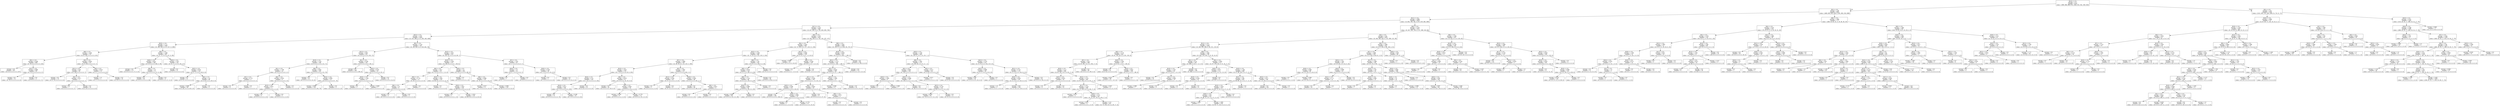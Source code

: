 digraph Tree {
node [shape=box] ;
0 [label="X[14] <= 0.5\nentropy = 3.17\nsamples = 8701\nvalue = [999, 968, 969, 974, 1000, 952, 941, 939, 959]"] ;
1 [label="X[2] <= 0.5\nentropy = 2.98\nsamples = 6601\nvalue = [489, 859, 855, 826, 0, 901, 865, 918, 888]"] ;
0 -> 1 [labeldistance=2.5, labelangle=45, headlabel="True"] ;
2 [label="X[11] <= 0.5\nentropy = 2.806\nsamples = 5824\nvalue = [0, 804, 793, 785, 0, 872, 819, 882, 869]"] ;
1 -> 2 ;
3 [label="X[17] <= 0.5\nentropy = 2.537\nsamples = 3467\nvalue = [0, 457, 401, 0, 0, 735, 450, 639, 785]"] ;
2 -> 3 ;
4 [label="X[23] <= 0.5\nentropy = 2.197\nsamples = 1856\nvalue = [0, 253, 208, 0, 0, 0, 305, 442, 648]"] ;
3 -> 4 ;
5 [label="X[20] <= 0.5\nentropy = 1.717\nsamples = 1094\nvalue = [0, 108, 160, 0, 0, 0, 257, 0, 569]"] ;
4 -> 5 ;
6 [label="X[8] <= 0.5\nentropy = 1.059\nsamples = 707\nvalue = [0, 87, 89, 0, 0, 0, 0, 0, 531]"] ;
5 -> 6 ;
7 [label="X[5] <= 0.5\nentropy = 0.548\nsamples = 600\nvalue = [0, 76, 0, 0, 0, 0, 0, 0, 524]"] ;
6 -> 7 ;
8 [label="entropy = 0.0\nsamples = 507\nvalue = [0, 0, 0, 0, 0, 0, 0, 0, 507]"] ;
7 -> 8 ;
9 [label="X[12] <= 0.5\nentropy = 0.686\nsamples = 93\nvalue = [0, 76, 0, 0, 0, 0, 0, 0, 17]"] ;
7 -> 9 ;
10 [label="entropy = 0.0\nsamples = 76\nvalue = [0, 76, 0, 0, 0, 0, 0, 0, 0]"] ;
9 -> 10 ;
11 [label="entropy = 0.0\nsamples = 17\nvalue = [0, 0, 0, 0, 0, 0, 0, 0, 17]"] ;
9 -> 11 ;
12 [label="X[5] <= 0.5\nentropy = 0.816\nsamples = 107\nvalue = [0, 11, 89, 0, 0, 0, 0, 0, 7]"] ;
6 -> 12 ;
13 [label="X[12] <= 0.5\nentropy = 0.38\nsamples = 95\nvalue = [0, 0, 88, 0, 0, 0, 0, 0, 7]"] ;
12 -> 13 ;
14 [label="entropy = 0.0\nsamples = 78\nvalue = [0, 0, 78, 0, 0, 0, 0, 0, 0]"] ;
13 -> 14 ;
15 [label="X[4] <= 0.5\nentropy = 0.977\nsamples = 17\nvalue = [0, 0, 10, 0, 0, 0, 0, 0, 7]"] ;
13 -> 15 ;
16 [label="entropy = 0.0\nsamples = 7\nvalue = [0, 0, 0, 0, 0, 0, 0, 0, 7]"] ;
15 -> 16 ;
17 [label="entropy = 0.0\nsamples = 10\nvalue = [0, 0, 10, 0, 0, 0, 0, 0, 0]"] ;
15 -> 17 ;
18 [label="X[0] <= 0.5\nentropy = 0.414\nsamples = 12\nvalue = [0, 11, 1, 0, 0, 0, 0, 0, 0]"] ;
12 -> 18 ;
19 [label="entropy = 1.0\nsamples = 2\nvalue = [0, 1, 1, 0, 0, 0, 0, 0, 0]"] ;
18 -> 19 ;
20 [label="entropy = 0.0\nsamples = 10\nvalue = [0, 10, 0, 0, 0, 0, 0, 0, 0]"] ;
18 -> 20 ;
21 [label="X[8] <= 0.5\nentropy = 1.398\nsamples = 387\nvalue = [0, 21, 71, 0, 0, 0, 257, 0, 38]"] ;
5 -> 21 ;
22 [label="X[16] <= 0.5\nentropy = 0.621\nsamples = 246\nvalue = [0, 0, 0, 0, 0, 0, 208, 0, 38]"] ;
21 -> 22 ;
23 [label="entropy = 0.0\nsamples = 171\nvalue = [0, 0, 0, 0, 0, 0, 171, 0, 0]"] ;
22 -> 23 ;
24 [label="X[6] <= 0.5\nentropy = 1.0\nsamples = 75\nvalue = [0, 0, 0, 0, 0, 0, 37, 0, 38]"] ;
22 -> 24 ;
25 [label="entropy = 0.0\nsamples = 38\nvalue = [0, 0, 0, 0, 0, 0, 0, 0, 38]"] ;
24 -> 25 ;
26 [label="entropy = 0.0\nsamples = 37\nvalue = [0, 0, 0, 0, 0, 0, 37, 0, 0]"] ;
24 -> 26 ;
27 [label="X[16] <= 0.5\nentropy = 1.437\nsamples = 141\nvalue = [0, 21, 71, 0, 0, 0, 49, 0, 0]"] ;
21 -> 27 ;
28 [label="entropy = 0.0\nsamples = 21\nvalue = [0, 21, 0, 0, 0, 0, 0, 0, 0]"] ;
27 -> 28 ;
29 [label="X[22] <= 0.5\nentropy = 0.976\nsamples = 120\nvalue = [0, 0, 71, 0, 0, 0, 49, 0, 0]"] ;
27 -> 29 ;
30 [label="entropy = 0.0\nsamples = 21\nvalue = [0, 0, 21, 0, 0, 0, 0, 0, 0]"] ;
29 -> 30 ;
31 [label="X[0] <= 0.5\nentropy = 1.0\nsamples = 99\nvalue = [0, 0, 50, 0, 0, 0, 49, 0, 0]"] ;
29 -> 31 ;
32 [label="entropy = 0.999\nsamples = 94\nvalue = [0, 0, 45, 0, 0, 0, 49, 0, 0]"] ;
31 -> 32 ;
33 [label="entropy = 0.0\nsamples = 5\nvalue = [0, 0, 5, 0, 0, 0, 0, 0, 0]"] ;
31 -> 33 ;
34 [label="X[5] <= 0.5\nentropy = 1.753\nsamples = 762\nvalue = [0, 145, 48, 0, 0, 0, 48, 442, 79]"] ;
4 -> 34 ;
35 [label="X[13] <= 0.5\nentropy = 0.847\nsamples = 437\nvalue = [0, 0, 6, 0, 0, 0, 6, 353, 72]"] ;
34 -> 35 ;
36 [label="X[19] <= 0.5\nentropy = 1.251\nsamples = 196\nvalue = [0, 0, 4, 0, 0, 0, 6, 115, 71]"] ;
35 -> 36 ;
37 [label="X[1] <= 0.5\nentropy = 1.788\nsamples = 14\nvalue = [0, 0, 4, 0, 0, 0, 6, 3, 1]"] ;
36 -> 37 ;
38 [label="X[7] <= 0.5\nentropy = 0.722\nsamples = 5\nvalue = [0, 0, 4, 0, 0, 0, 0, 0, 1]"] ;
37 -> 38 ;
39 [label="entropy = 0.0\nsamples = 4\nvalue = [0, 0, 4, 0, 0, 0, 0, 0, 0]"] ;
38 -> 39 ;
40 [label="entropy = 0.0\nsamples = 1\nvalue = [0, 0, 0, 0, 0, 0, 0, 0, 1]"] ;
38 -> 40 ;
41 [label="X[6] <= 0.5\nentropy = 0.918\nsamples = 9\nvalue = [0, 0, 0, 0, 0, 0, 6, 3, 0]"] ;
37 -> 41 ;
42 [label="X[10] <= 0.5\nentropy = 0.971\nsamples = 5\nvalue = [0, 0, 0, 0, 0, 0, 2, 3, 0]"] ;
41 -> 42 ;
43 [label="entropy = 0.0\nsamples = 3\nvalue = [0, 0, 0, 0, 0, 0, 0, 3, 0]"] ;
42 -> 43 ;
44 [label="entropy = 0.0\nsamples = 2\nvalue = [0, 0, 0, 0, 0, 0, 2, 0, 0]"] ;
42 -> 44 ;
45 [label="entropy = 0.0\nsamples = 4\nvalue = [0, 0, 0, 0, 0, 0, 4, 0, 0]"] ;
41 -> 45 ;
46 [label="X[6] <= 0.5\nentropy = 0.961\nsamples = 182\nvalue = [0, 0, 0, 0, 0, 0, 0, 112, 70]"] ;
36 -> 46 ;
47 [label="entropy = 0.0\nsamples = 25\nvalue = [0, 0, 0, 0, 0, 0, 0, 25, 0]"] ;
46 -> 47 ;
48 [label="X[24] <= 0.5\nentropy = 0.992\nsamples = 157\nvalue = [0, 0, 0, 0, 0, 0, 0, 87, 70]"] ;
46 -> 48 ;
49 [label="entropy = 0.994\nsamples = 154\nvalue = [0, 0, 0, 0, 0, 0, 0, 84, 70]"] ;
48 -> 49 ;
50 [label="entropy = 0.0\nsamples = 3\nvalue = [0, 0, 0, 0, 0, 0, 0, 3, 0]"] ;
48 -> 50 ;
51 [label="X[1] <= 0.5\nentropy = 0.108\nsamples = 241\nvalue = [0, 0, 2, 0, 0, 0, 0, 238, 1]"] ;
35 -> 51 ;
52 [label="entropy = 0.0\nsamples = 209\nvalue = [0, 0, 0, 0, 0, 0, 0, 209, 0]"] ;
51 -> 52 ;
53 [label="X[16] <= 0.5\nentropy = 0.535\nsamples = 32\nvalue = [0, 0, 2, 0, 0, 0, 0, 29, 1]"] ;
51 -> 53 ;
54 [label="X[20] <= 0.5\nentropy = 1.299\nsamples = 8\nvalue = [0, 0, 2, 0, 0, 0, 0, 5, 1]"] ;
53 -> 54 ;
55 [label="entropy = 0.0\nsamples = 1\nvalue = [0, 0, 0, 0, 0, 0, 0, 0, 1]"] ;
54 -> 55 ;
56 [label="entropy = 0.863\nsamples = 7\nvalue = [0, 0, 2, 0, 0, 0, 0, 5, 0]"] ;
54 -> 56 ;
57 [label="entropy = 0.0\nsamples = 24\nvalue = [0, 0, 0, 0, 0, 0, 0, 24, 0]"] ;
53 -> 57 ;
58 [label="X[13] <= 0.5\nentropy = 1.913\nsamples = 325\nvalue = [0, 145, 42, 0, 0, 0, 42, 89, 7]"] ;
34 -> 58 ;
59 [label="X[19] <= 0.5\nentropy = 1.529\nsamples = 275\nvalue = [0, 144, 35, 0, 0, 0, 7, 89, 0]"] ;
58 -> 59 ;
60 [label="X[9] <= 0.5\nentropy = 1.617\nsamples = 137\nvalue = [0, 74, 35, 0, 0, 0, 7, 21, 0]"] ;
59 -> 60 ;
61 [label="X[0] <= 0.5\nentropy = 0.779\nsamples = 13\nvalue = [0, 10, 0, 0, 0, 0, 3, 0, 0]"] ;
60 -> 61 ;
62 [label="X[8] <= 0.5\nentropy = 1.0\nsamples = 6\nvalue = [0, 3, 0, 0, 0, 0, 3, 0, 0]"] ;
61 -> 62 ;
63 [label="entropy = 0.0\nsamples = 3\nvalue = [0, 3, 0, 0, 0, 0, 0, 0, 0]"] ;
62 -> 63 ;
64 [label="entropy = 0.0\nsamples = 3\nvalue = [0, 0, 0, 0, 0, 0, 3, 0, 0]"] ;
62 -> 64 ;
65 [label="entropy = 0.0\nsamples = 7\nvalue = [0, 7, 0, 0, 0, 0, 0, 0, 0]"] ;
61 -> 65 ;
66 [label="X[20] <= 0.5\nentropy = 1.601\nsamples = 124\nvalue = [0, 64, 35, 0, 0, 0, 4, 21, 0]"] ;
60 -> 66 ;
67 [label="entropy = 0.0\nsamples = 4\nvalue = [0, 4, 0, 0, 0, 0, 0, 0, 0]"] ;
66 -> 67 ;
68 [label="X[26] <= 0.5\nentropy = 1.622\nsamples = 120\nvalue = [0, 60, 35, 0, 0, 0, 4, 21, 0]"] ;
66 -> 68 ;
69 [label="entropy = 0.0\nsamples = 1\nvalue = [0, 0, 0, 0, 0, 0, 0, 1, 0]"] ;
68 -> 69 ;
70 [label="entropy = 1.614\nsamples = 119\nvalue = [0, 60, 35, 0, 0, 0, 4, 20, 0]"] ;
68 -> 70 ;
71 [label="X[26] <= 0.5\nentropy = 1.0\nsamples = 138\nvalue = [0, 70, 0, 0, 0, 0, 0, 68, 0]"] ;
59 -> 71 ;
72 [label="entropy = 0.0\nsamples = 5\nvalue = [0, 0, 0, 0, 0, 0, 0, 5, 0]"] ;
71 -> 72 ;
73 [label="X[6] <= 0.5\nentropy = 0.998\nsamples = 133\nvalue = [0, 70, 0, 0, 0, 0, 0, 63, 0]"] ;
71 -> 73 ;
74 [label="entropy = 0.977\nsamples = 17\nvalue = [0, 7, 0, 0, 0, 0, 0, 10, 0]"] ;
73 -> 74 ;
75 [label="entropy = 0.995\nsamples = 116\nvalue = [0, 63, 0, 0, 0, 0, 0, 53, 0]"] ;
73 -> 75 ;
76 [label="X[7] <= 0.5\nentropy = 1.267\nsamples = 50\nvalue = [0, 1, 7, 0, 0, 0, 35, 0, 7]"] ;
58 -> 76 ;
77 [label="X[20] <= 0.5\nentropy = 1.0\nsamples = 14\nvalue = [0, 0, 7, 0, 0, 0, 0, 0, 7]"] ;
76 -> 77 ;
78 [label="entropy = 0.0\nsamples = 7\nvalue = [0, 0, 7, 0, 0, 0, 0, 0, 0]"] ;
77 -> 78 ;
79 [label="entropy = 0.0\nsamples = 7\nvalue = [0, 0, 0, 0, 0, 0, 0, 0, 7]"] ;
77 -> 79 ;
80 [label="X[20] <= 0.5\nentropy = 0.183\nsamples = 36\nvalue = [0, 1, 0, 0, 0, 0, 35, 0, 0]"] ;
76 -> 80 ;
81 [label="entropy = 0.0\nsamples = 1\nvalue = [0, 1, 0, 0, 0, 0, 0, 0, 0]"] ;
80 -> 81 ;
82 [label="entropy = 0.0\nsamples = 35\nvalue = [0, 0, 0, 0, 0, 0, 35, 0, 0]"] ;
80 -> 82 ;
83 [label="X[0] <= 0.5\nentropy = 2.247\nsamples = 1611\nvalue = [0, 204, 193, 0, 0, 735, 145, 197, 137]"] ;
3 -> 83 ;
84 [label="X[4] <= 0.5\nentropy = 2.432\nsamples = 602\nvalue = [0, 75, 136, 0, 0, 117, 119, 21, 134]"] ;
83 -> 84 ;
85 [label="X[22] <= 0.5\nentropy = 2.209\nsamples = 466\nvalue = [0, 75, 25, 0, 0, 110, 119, 3, 134]"] ;
84 -> 85 ;
86 [label="X[7] <= 0.5\nentropy = 1.989\nsamples = 303\nvalue = [0, 38, 23, 0, 0, 14, 119, 3, 106]"] ;
85 -> 86 ;
87 [label="X[10] <= 0.5\nentropy = 1.614\nsamples = 176\nvalue = [0, 1, 23, 0, 0, 14, 33, 0, 105]"] ;
86 -> 87 ;
88 [label="X[24] <= 0.5\nentropy = 0.74\nsamples = 129\nvalue = [0, 1, 23, 0, 0, 0, 0, 0, 105]"] ;
87 -> 88 ;
89 [label="X[18] <= 0.5\nentropy = 0.077\nsamples = 106\nvalue = [0, 1, 0, 0, 0, 0, 0, 0, 105]"] ;
88 -> 89 ;
90 [label="entropy = 0.0\nsamples = 73\nvalue = [0, 0, 0, 0, 0, 0, 0, 0, 73]"] ;
89 -> 90 ;
91 [label="entropy = 0.196\nsamples = 33\nvalue = [0, 1, 0, 0, 0, 0, 0, 0, 32]"] ;
89 -> 91 ;
92 [label="entropy = 0.0\nsamples = 23\nvalue = [0, 0, 23, 0, 0, 0, 0, 0, 0]"] ;
88 -> 92 ;
93 [label="X[6] <= 0.5\nentropy = 0.879\nsamples = 47\nvalue = [0, 0, 0, 0, 0, 14, 33, 0, 0]"] ;
87 -> 93 ;
94 [label="entropy = 0.0\nsamples = 28\nvalue = [0, 0, 0, 0, 0, 0, 28, 0, 0]"] ;
93 -> 94 ;
95 [label="X[3] <= 0.5\nentropy = 0.831\nsamples = 19\nvalue = [0, 0, 0, 0, 0, 14, 5, 0, 0]"] ;
93 -> 95 ;
96 [label="entropy = 0.918\nsamples = 6\nvalue = [0, 0, 0, 0, 0, 4, 2, 0, 0]"] ;
95 -> 96 ;
97 [label="entropy = 0.779\nsamples = 13\nvalue = [0, 0, 0, 0, 0, 10, 3, 0, 0]"] ;
95 -> 97 ;
98 [label="X[3] <= 0.5\nentropy = 1.082\nsamples = 127\nvalue = [0, 37, 0, 0, 0, 0, 86, 3, 1]"] ;
86 -> 98 ;
99 [label="X[12] <= 0.5\nentropy = 0.292\nsamples = 39\nvalue = [0, 37, 0, 0, 0, 0, 2, 0, 0]"] ;
98 -> 99 ;
100 [label="entropy = 0.0\nsamples = 2\nvalue = [0, 0, 0, 0, 0, 0, 2, 0, 0]"] ;
99 -> 100 ;
101 [label="entropy = 0.0\nsamples = 37\nvalue = [0, 37, 0, 0, 0, 0, 0, 0, 0]"] ;
99 -> 101 ;
102 [label="X[18] <= 0.5\nentropy = 0.304\nsamples = 88\nvalue = [0, 0, 0, 0, 0, 0, 84, 3, 1]"] ;
98 -> 102 ;
103 [label="entropy = 0.0\nsamples = 84\nvalue = [0, 0, 0, 0, 0, 0, 84, 0, 0]"] ;
102 -> 103 ;
104 [label="X[9] <= 0.5\nentropy = 0.811\nsamples = 4\nvalue = [0, 0, 0, 0, 0, 0, 0, 3, 1]"] ;
102 -> 104 ;
105 [label="entropy = 0.0\nsamples = 3\nvalue = [0, 0, 0, 0, 0, 0, 0, 3, 0]"] ;
104 -> 105 ;
106 [label="entropy = 0.0\nsamples = 1\nvalue = [0, 0, 0, 0, 0, 0, 0, 0, 1]"] ;
104 -> 106 ;
107 [label="X[6] <= 0.5\nentropy = 1.45\nsamples = 163\nvalue = [0, 37, 2, 0, 0, 96, 0, 0, 28]"] ;
85 -> 107 ;
108 [label="X[9] <= 0.5\nentropy = 0.876\nsamples = 126\nvalue = [0, 0, 2, 0, 0, 96, 0, 0, 28]"] ;
107 -> 108 ;
109 [label="X[8] <= 0.5\nentropy = 1.155\nsamples = 66\nvalue = [0, 0, 2, 0, 0, 36, 0, 0, 28]"] ;
108 -> 109 ;
110 [label="X[24] <= 0.5\nentropy = 0.989\nsamples = 64\nvalue = [0, 0, 0, 0, 0, 36, 0, 0, 28]"] ;
109 -> 110 ;
111 [label="entropy = 0.997\nsamples = 60\nvalue = [0, 0, 0, 0, 0, 32, 0, 0, 28]"] ;
110 -> 111 ;
112 [label="entropy = 0.0\nsamples = 4\nvalue = [0, 0, 0, 0, 0, 4, 0, 0, 0]"] ;
110 -> 112 ;
113 [label="entropy = 0.0\nsamples = 2\nvalue = [0, 0, 2, 0, 0, 0, 0, 0, 0]"] ;
109 -> 113 ;
114 [label="entropy = 0.0\nsamples = 60\nvalue = [0, 0, 0, 0, 0, 60, 0, 0, 0]"] ;
108 -> 114 ;
115 [label="entropy = 0.0\nsamples = 37\nvalue = [0, 37, 0, 0, 0, 0, 0, 0, 0]"] ;
107 -> 115 ;
116 [label="X[12] <= 0.5\nentropy = 0.846\nsamples = 136\nvalue = [0, 0, 111, 0, 0, 7, 0, 18, 0]"] ;
84 -> 116 ;
117 [label="entropy = 0.989\nsamples = 32\nvalue = [0, 0, 14, 0, 0, 0, 0, 18, 0]"] ;
116 -> 117 ;
118 [label="X[8] <= 0.5\nentropy = 0.356\nsamples = 104\nvalue = [0, 0, 97, 0, 0, 7, 0, 0, 0]"] ;
116 -> 118 ;
119 [label="entropy = 0.0\nsamples = 7\nvalue = [0, 0, 0, 0, 0, 7, 0, 0, 0]"] ;
118 -> 119 ;
120 [label="entropy = 0.0\nsamples = 97\nvalue = [0, 0, 97, 0, 0, 0, 0, 0, 0]"] ;
118 -> 120 ;
121 [label="X[8] <= 0.5\nentropy = 1.647\nsamples = 1009\nvalue = [0, 129, 57, 0, 0, 618, 26, 176, 3]"] ;
83 -> 121 ;
122 [label="X[18] <= 0.5\nentropy = 0.958\nsamples = 621\nvalue = [0, 0, 0, 0, 0, 443, 7, 169, 2]"] ;
121 -> 122 ;
123 [label="X[21] <= 0.5\nentropy = 1.173\nsamples = 326\nvalue = [0, 0, 0, 0, 0, 148, 7, 169, 2]"] ;
122 -> 123 ;
124 [label="X[3] <= 0.5\nentropy = 0.629\nsamples = 189\nvalue = [0, 0, 0, 0, 0, 11, 7, 169, 2]"] ;
123 -> 124 ;
125 [label="X[7] <= 0.5\nentropy = 0.349\nsamples = 164\nvalue = [0, 0, 0, 0, 0, 7, 0, 155, 2]"] ;
124 -> 125 ;
126 [label="X[20] <= 0.5\nentropy = 0.208\nsamples = 122\nvalue = [0, 0, 0, 0, 0, 4, 0, 118, 0]"] ;
125 -> 126 ;
127 [label="entropy = 0.0\nsamples = 108\nvalue = [0, 0, 0, 0, 0, 0, 0, 108, 0]"] ;
126 -> 127 ;
128 [label="X[26] <= 0.5\nentropy = 0.863\nsamples = 14\nvalue = [0, 0, 0, 0, 0, 4, 0, 10, 0]"] ;
126 -> 128 ;
129 [label="entropy = 0.0\nsamples = 1\nvalue = [0, 0, 0, 0, 0, 1, 0, 0, 0]"] ;
128 -> 129 ;
130 [label="entropy = 0.779\nsamples = 13\nvalue = [0, 0, 0, 0, 0, 3, 0, 10, 0]"] ;
128 -> 130 ;
131 [label="X[4] <= 0.5\nentropy = 0.642\nsamples = 42\nvalue = [0, 0, 0, 0, 0, 3, 0, 37, 2]"] ;
125 -> 131 ;
132 [label="entropy = 0.0\nsamples = 37\nvalue = [0, 0, 0, 0, 0, 0, 0, 37, 0]"] ;
131 -> 132 ;
133 [label="X[9] <= 0.5\nentropy = 0.971\nsamples = 5\nvalue = [0, 0, 0, 0, 0, 3, 0, 0, 2]"] ;
131 -> 133 ;
134 [label="entropy = 0.0\nsamples = 2\nvalue = [0, 0, 0, 0, 0, 0, 0, 0, 2]"] ;
133 -> 134 ;
135 [label="entropy = 0.0\nsamples = 3\nvalue = [0, 0, 0, 0, 0, 3, 0, 0, 0]"] ;
133 -> 135 ;
136 [label="X[25] <= 0.5\nentropy = 1.406\nsamples = 25\nvalue = [0, 0, 0, 0, 0, 4, 7, 14, 0]"] ;
124 -> 136 ;
137 [label="entropy = 0.946\nsamples = 11\nvalue = [0, 0, 0, 0, 0, 4, 7, 0, 0]"] ;
136 -> 137 ;
138 [label="entropy = 0.0\nsamples = 14\nvalue = [0, 0, 0, 0, 0, 0, 0, 14, 0]"] ;
136 -> 138 ;
139 [label="entropy = 0.0\nsamples = 137\nvalue = [0, 0, 0, 0, 0, 137, 0, 0, 0]"] ;
123 -> 139 ;
140 [label="entropy = 0.0\nsamples = 295\nvalue = [0, 0, 0, 0, 0, 295, 0, 0, 0]"] ;
122 -> 140 ;
141 [label="X[20] <= 0.5\nentropy = 1.793\nsamples = 388\nvalue = [0, 129, 57, 0, 0, 175, 19, 7, 1]"] ;
121 -> 141 ;
142 [label="X[9] <= 0.5\nentropy = 1.387\nsamples = 173\nvalue = [0, 118, 26, 0, 0, 21, 0, 7, 1]"] ;
141 -> 142 ;
143 [label="X[5] <= 0.5\nentropy = 0.863\nsamples = 145\nvalue = [0, 118, 0, 0, 0, 21, 0, 5, 1]"] ;
142 -> 143 ;
144 [label="X[18] <= 0.5\nentropy = 1.406\nsamples = 8\nvalue = [0, 0, 0, 0, 0, 4, 0, 3, 1]"] ;
143 -> 144 ;
145 [label="entropy = 0.0\nsamples = 1\nvalue = [0, 0, 0, 0, 0, 0, 0, 0, 1]"] ;
144 -> 145 ;
146 [label="entropy = 0.985\nsamples = 7\nvalue = [0, 0, 0, 0, 0, 4, 0, 3, 0]"] ;
144 -> 146 ;
147 [label="X[26] <= 0.5\nentropy = 0.648\nsamples = 137\nvalue = [0, 118, 0, 0, 0, 17, 0, 2, 0]"] ;
143 -> 147 ;
148 [label="entropy = 0.0\nsamples = 34\nvalue = [0, 34, 0, 0, 0, 0, 0, 0, 0]"] ;
147 -> 148 ;
149 [label="X[22] <= 0.5\nentropy = 0.779\nsamples = 103\nvalue = [0, 84, 0, 0, 0, 17, 0, 2, 0]"] ;
147 -> 149 ;
150 [label="entropy = 0.835\nsamples = 92\nvalue = [0, 73, 0, 0, 0, 17, 0, 2, 0]"] ;
149 -> 150 ;
151 [label="entropy = 0.0\nsamples = 11\nvalue = [0, 11, 0, 0, 0, 0, 0, 0, 0]"] ;
149 -> 151 ;
152 [label="X[5] <= 0.5\nentropy = 0.371\nsamples = 28\nvalue = [0, 0, 26, 0, 0, 0, 0, 2, 0]"] ;
142 -> 152 ;
153 [label="entropy = 0.971\nsamples = 5\nvalue = [0, 0, 3, 0, 0, 0, 0, 2, 0]"] ;
152 -> 153 ;
154 [label="entropy = 0.0\nsamples = 23\nvalue = [0, 0, 23, 0, 0, 0, 0, 0, 0]"] ;
152 -> 154 ;
155 [label="X[13] <= 0.5\nentropy = 1.276\nsamples = 215\nvalue = [0, 11, 31, 0, 0, 154, 19, 0, 0]"] ;
141 -> 155 ;
156 [label="X[22] <= 0.5\nentropy = 0.998\nsamples = 36\nvalue = [0, 0, 17, 0, 0, 0, 19, 0, 0]"] ;
155 -> 156 ;
157 [label="entropy = 0.99\nsamples = 34\nvalue = [0, 0, 15, 0, 0, 0, 19, 0, 0]"] ;
156 -> 157 ;
158 [label="entropy = 0.0\nsamples = 2\nvalue = [0, 0, 2, 0, 0, 0, 0, 0, 0]"] ;
156 -> 158 ;
159 [label="X[21] <= 0.5\nentropy = 0.722\nsamples = 179\nvalue = [0, 11, 14, 0, 0, 154, 0, 0, 0]"] ;
155 -> 159 ;
160 [label="X[26] <= 0.5\nentropy = 0.834\nsamples = 145\nvalue = [0, 11, 14, 0, 0, 120, 0, 0, 0]"] ;
159 -> 160 ;
161 [label="entropy = 1.0\nsamples = 2\nvalue = [0, 0, 1, 0, 0, 1, 0, 0, 0]"] ;
160 -> 161 ;
162 [label="entropy = 0.82\nsamples = 143\nvalue = [0, 11, 13, 0, 0, 119, 0, 0, 0]"] ;
160 -> 162 ;
163 [label="entropy = 0.0\nsamples = 34\nvalue = [0, 0, 0, 0, 0, 34, 0, 0, 0]"] ;
159 -> 163 ;
164 [label="X[6] <= 0.5\nentropy = 2.532\nsamples = 2357\nvalue = [0, 347, 392, 785, 0, 137, 369, 243, 84]"] ;
2 -> 164 ;
165 [label="X[3] <= 0.5\nentropy = 2.54\nsamples = 1832\nvalue = [0, 344, 392, 433, 0, 132, 369, 123, 39]"] ;
164 -> 165 ;
166 [label="X[12] <= 0.5\nentropy = 2.377\nsamples = 1409\nvalue = [0, 344, 392, 289, 0, 36, 221, 119, 8]"] ;
165 -> 166 ;
167 [label="X[4] <= 0.5\nentropy = 2.178\nsamples = 643\nvalue = [0, 81, 216, 28, 0, 4, 201, 105, 8]"] ;
166 -> 167 ;
168 [label="X[7] <= 0.5\nentropy = 2.017\nsamples = 488\nvalue = [0, 81, 161, 23, 0, 4, 194, 17, 8]"] ;
167 -> 168 ;
169 [label="X[20] <= 0.5\nentropy = 2.117\nsamples = 389\nvalue = [0, 81, 161, 23, 0, 4, 95, 17, 8]"] ;
168 -> 169 ;
170 [label="X[19] <= 0.5\nentropy = 0.619\nsamples = 26\nvalue = [0, 0, 22, 0, 0, 0, 0, 0, 4]"] ;
169 -> 170 ;
171 [label="entropy = 0.0\nsamples = 4\nvalue = [0, 0, 0, 0, 0, 0, 0, 0, 4]"] ;
170 -> 171 ;
172 [label="entropy = 0.0\nsamples = 22\nvalue = [0, 0, 22, 0, 0, 0, 0, 0, 0]"] ;
170 -> 172 ;
173 [label="X[22] <= 0.5\nentropy = 2.122\nsamples = 363\nvalue = [0, 81, 139, 23, 0, 4, 95, 17, 4]"] ;
169 -> 173 ;
174 [label="X[17] <= 0.5\nentropy = 2.125\nsamples = 346\nvalue = [0, 75, 139, 23, 0, 4, 84, 17, 4]"] ;
173 -> 174 ;
175 [label="entropy = 0.971\nsamples = 5\nvalue = [0, 0, 2, 3, 0, 0, 0, 0, 0]"] ;
174 -> 175 ;
176 [label="X[26] <= 0.5\nentropy = 2.113\nsamples = 341\nvalue = [0, 75, 137, 20, 0, 4, 84, 17, 4]"] ;
174 -> 176 ;
177 [label="entropy = 0.811\nsamples = 4\nvalue = [0, 0, 3, 0, 0, 0, 1, 0, 0]"] ;
176 -> 177 ;
178 [label="entropy = 2.12\nsamples = 337\nvalue = [0, 75, 134, 20, 0, 4, 83, 17, 4]"] ;
176 -> 178 ;
179 [label="entropy = 0.937\nsamples = 17\nvalue = [0, 6, 0, 0, 0, 0, 11, 0, 0]"] ;
173 -> 179 ;
180 [label="entropy = 0.0\nsamples = 99\nvalue = [0, 0, 0, 0, 0, 0, 99, 0, 0]"] ;
168 -> 180 ;
181 [label="X[20] <= 0.5\nentropy = 1.356\nsamples = 155\nvalue = [0, 0, 55, 5, 0, 0, 7, 88, 0]"] ;
167 -> 181 ;
182 [label="entropy = 0.0\nsamples = 55\nvalue = [0, 0, 55, 0, 0, 0, 0, 0, 0]"] ;
181 -> 182 ;
183 [label="X[24] <= 0.5\nentropy = 0.647\nsamples = 100\nvalue = [0, 0, 0, 5, 0, 0, 7, 88, 0]"] ;
181 -> 183 ;
184 [label="entropy = 0.652\nsamples = 99\nvalue = [0, 0, 0, 5, 0, 0, 7, 87, 0]"] ;
183 -> 184 ;
185 [label="entropy = 0.0\nsamples = 1\nvalue = [0, 0, 0, 0, 0, 0, 0, 1, 0]"] ;
183 -> 185 ;
186 [label="X[8] <= 0.5\nentropy = 1.981\nsamples = 766\nvalue = [0, 263, 176, 261, 0, 32, 20, 14, 0]"] ;
166 -> 186 ;
187 [label="X[1] <= 0.5\nentropy = 0.79\nsamples = 195\nvalue = [0, 166, 0, 19, 0, 7, 0, 3, 0]"] ;
186 -> 187 ;
188 [label="X[19] <= 0.5\nentropy = 1.233\nsamples = 29\nvalue = [0, 0, 0, 19, 0, 7, 0, 3, 0]"] ;
187 -> 188 ;
189 [label="entropy = 0.0\nsamples = 19\nvalue = [0, 0, 0, 19, 0, 0, 0, 0, 0]"] ;
188 -> 189 ;
190 [label="X[21] <= 0.5\nentropy = 0.881\nsamples = 10\nvalue = [0, 0, 0, 0, 0, 7, 0, 3, 0]"] ;
188 -> 190 ;
191 [label="entropy = 0.985\nsamples = 7\nvalue = [0, 0, 0, 0, 0, 4, 0, 3, 0]"] ;
190 -> 191 ;
192 [label="entropy = 0.0\nsamples = 3\nvalue = [0, 0, 0, 0, 0, 3, 0, 0, 0]"] ;
190 -> 192 ;
193 [label="entropy = 0.0\nsamples = 166\nvalue = [0, 166, 0, 0, 0, 0, 0, 0, 0]"] ;
187 -> 193 ;
194 [label="X[5] <= 0.5\nentropy = 1.959\nsamples = 571\nvalue = [0, 97, 176, 242, 0, 25, 20, 11, 0]"] ;
186 -> 194 ;
195 [label="X[26] <= 0.5\nentropy = 0.871\nsamples = 111\nvalue = [0, 0, 87, 0, 0, 21, 3, 0, 0]"] ;
194 -> 195 ;
196 [label="X[19] <= 0.5\nentropy = 0.544\nsamples = 24\nvalue = [0, 0, 0, 0, 0, 21, 3, 0, 0]"] ;
195 -> 196 ;
197 [label="entropy = 0.0\nsamples = 3\nvalue = [0, 0, 0, 0, 0, 0, 3, 0, 0]"] ;
196 -> 197 ;
198 [label="entropy = 0.0\nsamples = 21\nvalue = [0, 0, 0, 0, 0, 21, 0, 0, 0]"] ;
196 -> 198 ;
199 [label="entropy = 0.0\nsamples = 87\nvalue = [0, 0, 87, 0, 0, 0, 0, 0, 0]"] ;
195 -> 199 ;
200 [label="X[19] <= 0.5\nentropy = 1.784\nsamples = 460\nvalue = [0, 97, 89, 242, 0, 4, 17, 11, 0]"] ;
194 -> 200 ;
201 [label="X[22] <= 0.5\nentropy = 1.98\nsamples = 354\nvalue = [0, 96, 89, 137, 0, 4, 17, 11, 0]"] ;
200 -> 201 ;
202 [label="X[16] <= 0.5\nentropy = 1.974\nsamples = 337\nvalue = [0, 96, 72, 137, 0, 4, 17, 11, 0]"] ;
201 -> 202 ;
203 [label="X[26] <= 0.5\nentropy = 1.927\nsamples = 331\nvalue = [0, 96, 72, 137, 0, 4, 11, 11, 0]"] ;
202 -> 203 ;
204 [label="entropy = 1.842\nsamples = 7\nvalue = [0, 1, 1, 2, 0, 0, 3, 0, 0]"] ;
203 -> 204 ;
205 [label="entropy = 1.901\nsamples = 324\nvalue = [0, 95, 71, 135, 0, 4, 8, 11, 0]"] ;
203 -> 205 ;
206 [label="entropy = 0.0\nsamples = 6\nvalue = [0, 0, 0, 0, 0, 0, 6, 0, 0]"] ;
202 -> 206 ;
207 [label="entropy = 0.0\nsamples = 17\nvalue = [0, 0, 17, 0, 0, 0, 0, 0, 0]"] ;
201 -> 207 ;
208 [label="X[25] <= 0.5\nentropy = 0.077\nsamples = 106\nvalue = [0, 1, 0, 105, 0, 0, 0, 0, 0]"] ;
200 -> 208 ;
209 [label="entropy = 0.0\nsamples = 105\nvalue = [0, 0, 0, 105, 0, 0, 0, 0, 0]"] ;
208 -> 209 ;
210 [label="entropy = 0.0\nsamples = 1\nvalue = [0, 1, 0, 0, 0, 0, 0, 0, 0]"] ;
208 -> 210 ;
211 [label="X[0] <= 0.5\nentropy = 1.885\nsamples = 423\nvalue = [0, 0, 0, 144, 0, 96, 148, 4, 31]"] ;
165 -> 211 ;
212 [label="X[7] <= 0.5\nentropy = 1.866\nsamples = 335\nvalue = [0, 0, 0, 144, 0, 96, 61, 3, 31]"] ;
211 -> 212 ;
213 [label="X[23] <= 0.5\nentropy = 1.48\nsamples = 143\nvalue = [0, 0, 0, 65, 0, 0, 54, 0, 24]"] ;
212 -> 213 ;
214 [label="X[26] <= 0.5\nentropy = 0.962\nsamples = 88\nvalue = [0, 0, 0, 34, 0, 0, 54, 0, 0]"] ;
213 -> 214 ;
215 [label="entropy = 0.0\nsamples = 1\nvalue = [0, 0, 0, 0, 0, 0, 1, 0, 0]"] ;
214 -> 215 ;
216 [label="entropy = 0.965\nsamples = 87\nvalue = [0, 0, 0, 34, 0, 0, 53, 0, 0]"] ;
214 -> 216 ;
217 [label="X[24] <= 0.5\nentropy = 0.988\nsamples = 55\nvalue = [0, 0, 0, 31, 0, 0, 0, 0, 24]"] ;
213 -> 217 ;
218 [label="X[12] <= 0.5\nentropy = 0.771\nsamples = 31\nvalue = [0, 0, 0, 7, 0, 0, 0, 0, 24]"] ;
217 -> 218 ;
219 [label="entropy = 0.0\nsamples = 24\nvalue = [0, 0, 0, 0, 0, 0, 0, 0, 24]"] ;
218 -> 219 ;
220 [label="entropy = 0.0\nsamples = 7\nvalue = [0, 0, 0, 7, 0, 0, 0, 0, 0]"] ;
218 -> 220 ;
221 [label="entropy = 0.0\nsamples = 24\nvalue = [0, 0, 0, 24, 0, 0, 0, 0, 0]"] ;
217 -> 221 ;
222 [label="X[17] <= 0.5\nentropy = 1.469\nsamples = 192\nvalue = [0, 0, 0, 79, 0, 96, 7, 3, 7]"] ;
212 -> 222 ;
223 [label="X[24] <= 0.5\nentropy = 1.93\nsamples = 24\nvalue = [0, 0, 0, 7, 0, 0, 7, 3, 7]"] ;
222 -> 223 ;
224 [label="X[20] <= 0.5\nentropy = 0.881\nsamples = 10\nvalue = [0, 0, 0, 0, 0, 0, 0, 3, 7]"] ;
223 -> 224 ;
225 [label="entropy = 0.0\nsamples = 7\nvalue = [0, 0, 0, 0, 0, 0, 0, 0, 7]"] ;
224 -> 225 ;
226 [label="entropy = 0.0\nsamples = 3\nvalue = [0, 0, 0, 0, 0, 0, 0, 3, 0]"] ;
224 -> 226 ;
227 [label="X[20] <= 0.5\nentropy = 1.0\nsamples = 14\nvalue = [0, 0, 0, 7, 0, 0, 7, 0, 0]"] ;
223 -> 227 ;
228 [label="entropy = 0.0\nsamples = 1\nvalue = [0, 0, 0, 1, 0, 0, 0, 0, 0]"] ;
227 -> 228 ;
229 [label="entropy = 0.996\nsamples = 13\nvalue = [0, 0, 0, 6, 0, 0, 7, 0, 0]"] ;
227 -> 229 ;
230 [label="X[26] <= 0.5\nentropy = 0.985\nsamples = 168\nvalue = [0, 0, 0, 72, 0, 96, 0, 0, 0]"] ;
222 -> 230 ;
231 [label="entropy = 0.0\nsamples = 5\nvalue = [0, 0, 0, 0, 0, 5, 0, 0, 0]"] ;
230 -> 231 ;
232 [label="X[20] <= 0.5\nentropy = 0.99\nsamples = 163\nvalue = [0, 0, 0, 72, 0, 91, 0, 0, 0]"] ;
230 -> 232 ;
233 [label="entropy = 0.997\nsamples = 64\nvalue = [0, 0, 0, 34, 0, 30, 0, 0, 0]"] ;
232 -> 233 ;
234 [label="entropy = 0.961\nsamples = 99\nvalue = [0, 0, 0, 38, 0, 61, 0, 0, 0]"] ;
232 -> 234 ;
235 [label="X[26] <= 0.5\nentropy = 0.09\nsamples = 88\nvalue = [0, 0, 0, 0, 0, 0, 87, 1, 0]"] ;
211 -> 235 ;
236 [label="entropy = 0.0\nsamples = 1\nvalue = [0, 0, 0, 0, 0, 0, 0, 1, 0]"] ;
235 -> 236 ;
237 [label="entropy = 0.0\nsamples = 87\nvalue = [0, 0, 0, 0, 0, 0, 87, 0, 0]"] ;
235 -> 237 ;
238 [label="X[0] <= 0.5\nentropy = 1.284\nsamples = 525\nvalue = [0, 3, 0, 352, 0, 5, 0, 120, 45]"] ;
164 -> 238 ;
239 [label="X[19] <= 0.5\nentropy = 0.782\nsamples = 244\nvalue = [0, 3, 0, 196, 0, 0, 0, 0, 45]"] ;
238 -> 239 ;
240 [label="X[26] <= 0.5\nentropy = 0.913\nsamples = 57\nvalue = [0, 3, 0, 9, 0, 0, 0, 0, 45]"] ;
239 -> 240 ;
241 [label="X[17] <= 0.5\nentropy = 0.881\nsamples = 10\nvalue = [0, 3, 0, 7, 0, 0, 0, 0, 0]"] ;
240 -> 241 ;
242 [label="entropy = 0.0\nsamples = 7\nvalue = [0, 0, 0, 7, 0, 0, 0, 0, 0]"] ;
241 -> 242 ;
243 [label="entropy = 0.0\nsamples = 3\nvalue = [0, 3, 0, 0, 0, 0, 0, 0, 0]"] ;
241 -> 243 ;
244 [label="X[3] <= 0.5\nentropy = 0.254\nsamples = 47\nvalue = [0, 0, 0, 2, 0, 0, 0, 0, 45]"] ;
240 -> 244 ;
245 [label="entropy = 0.0\nsamples = 32\nvalue = [0, 0, 0, 0, 0, 0, 0, 0, 32]"] ;
244 -> 245 ;
246 [label="entropy = 0.567\nsamples = 15\nvalue = [0, 0, 0, 2, 0, 0, 0, 0, 13]"] ;
244 -> 246 ;
247 [label="entropy = 0.0\nsamples = 187\nvalue = [0, 0, 0, 187, 0, 0, 0, 0, 0]"] ;
239 -> 247 ;
248 [label="X[23] <= 0.5\nentropy = 1.099\nsamples = 281\nvalue = [0, 0, 0, 156, 0, 5, 0, 120, 0]"] ;
238 -> 248 ;
249 [label="X[17] <= 0.5\nentropy = 0.128\nsamples = 113\nvalue = [0, 0, 0, 111, 0, 2, 0, 0, 0]"] ;
248 -> 249 ;
250 [label="entropy = 0.0\nsamples = 110\nvalue = [0, 0, 0, 110, 0, 0, 0, 0, 0]"] ;
249 -> 250 ;
251 [label="X[25] <= 0.5\nentropy = 0.918\nsamples = 3\nvalue = [0, 0, 0, 1, 0, 2, 0, 0, 0]"] ;
249 -> 251 ;
252 [label="entropy = 0.0\nsamples = 1\nvalue = [0, 0, 0, 0, 0, 1, 0, 0, 0]"] ;
251 -> 252 ;
253 [label="entropy = 1.0\nsamples = 2\nvalue = [0, 0, 0, 1, 0, 1, 0, 0, 0]"] ;
251 -> 253 ;
254 [label="X[25] <= 0.5\nentropy = 0.959\nsamples = 168\nvalue = [0, 0, 0, 45, 0, 3, 0, 120, 0]"] ;
248 -> 254 ;
255 [label="X[20] <= 0.5\nentropy = 0.922\nsamples = 162\nvalue = [0, 0, 0, 39, 0, 3, 0, 120, 0]"] ;
254 -> 255 ;
256 [label="entropy = 0.0\nsamples = 21\nvalue = [0, 0, 0, 0, 0, 0, 0, 21, 0]"] ;
255 -> 256 ;
257 [label="X[16] <= 0.5\nentropy = 0.989\nsamples = 141\nvalue = [0, 0, 0, 39, 0, 3, 0, 99, 0]"] ;
255 -> 257 ;
258 [label="entropy = 0.976\nsamples = 139\nvalue = [0, 0, 0, 37, 0, 3, 0, 99, 0]"] ;
257 -> 258 ;
259 [label="entropy = 0.0\nsamples = 2\nvalue = [0, 0, 0, 2, 0, 0, 0, 0, 0]"] ;
257 -> 259 ;
260 [label="entropy = 0.0\nsamples = 6\nvalue = [0, 0, 0, 6, 0, 0, 0, 0, 0]"] ;
254 -> 260 ;
261 [label="X[8] <= 0.5\nentropy = 1.961\nsamples = 777\nvalue = [489, 55, 62, 41, 0, 29, 46, 36, 19]"] ;
1 -> 261 ;
262 [label="X[4] <= 0.5\nentropy = 2.525\nsamples = 210\nvalue = [79, 32, 0, 17, 0, 19, 16, 31, 16]"] ;
261 -> 262 ;
263 [label="X[5] <= 0.5\nentropy = 2.376\nsamples = 120\nvalue = [34, 32, 0, 1, 0, 19, 16, 2, 16]"] ;
262 -> 263 ;
264 [label="X[15] <= 0.5\nentropy = 1.992\nsamples = 51\nvalue = [5, 0, 0, 1, 0, 16, 16, 0, 13]"] ;
263 -> 264 ;
265 [label="X[26] <= 0.5\nentropy = 1.338\nsamples = 31\nvalue = [0, 0, 0, 1, 0, 16, 1, 0, 13]"] ;
264 -> 265 ;
266 [label="X[24] <= 0.5\nentropy = 0.323\nsamples = 17\nvalue = [0, 0, 0, 0, 0, 16, 1, 0, 0]"] ;
265 -> 266 ;
267 [label="entropy = 0.0\nsamples = 15\nvalue = [0, 0, 0, 0, 0, 15, 0, 0, 0]"] ;
266 -> 267 ;
268 [label="X[11] <= 0.5\nentropy = 1.0\nsamples = 2\nvalue = [0, 0, 0, 0, 0, 1, 1, 0, 0]"] ;
266 -> 268 ;
269 [label="entropy = 0.0\nsamples = 1\nvalue = [0, 0, 0, 0, 0, 1, 0, 0, 0]"] ;
268 -> 269 ;
270 [label="entropy = 0.0\nsamples = 1\nvalue = [0, 0, 0, 0, 0, 0, 1, 0, 0]"] ;
268 -> 270 ;
271 [label="X[16] <= 0.5\nentropy = 0.371\nsamples = 14\nvalue = [0, 0, 0, 1, 0, 0, 0, 0, 13]"] ;
265 -> 271 ;
272 [label="entropy = 0.0\nsamples = 1\nvalue = [0, 0, 0, 1, 0, 0, 0, 0, 0]"] ;
271 -> 272 ;
273 [label="entropy = 0.0\nsamples = 13\nvalue = [0, 0, 0, 0, 0, 0, 0, 0, 13]"] ;
271 -> 273 ;
274 [label="X[12] <= 0.5\nentropy = 0.811\nsamples = 20\nvalue = [5, 0, 0, 0, 0, 0, 15, 0, 0]"] ;
264 -> 274 ;
275 [label="entropy = 0.0\nsamples = 5\nvalue = [5, 0, 0, 0, 0, 0, 0, 0, 0]"] ;
274 -> 275 ;
276 [label="entropy = 0.0\nsamples = 15\nvalue = [0, 0, 0, 0, 0, 0, 15, 0, 0]"] ;
274 -> 276 ;
277 [label="X[10] <= 0.5\nentropy = 1.581\nsamples = 69\nvalue = [29, 32, 0, 0, 0, 3, 0, 2, 3]"] ;
263 -> 277 ;
278 [label="X[13] <= 0.5\nentropy = 1.563\nsamples = 51\nvalue = [11, 32, 0, 0, 0, 3, 0, 2, 3]"] ;
277 -> 278 ;
279 [label="X[23] <= 0.5\nentropy = 0.672\nsamples = 34\nvalue = [6, 28, 0, 0, 0, 0, 0, 0, 0]"] ;
278 -> 279 ;
280 [label="entropy = 0.0\nsamples = 6\nvalue = [6, 0, 0, 0, 0, 0, 0, 0, 0]"] ;
279 -> 280 ;
281 [label="entropy = 0.0\nsamples = 28\nvalue = [0, 28, 0, 0, 0, 0, 0, 0, 0]"] ;
279 -> 281 ;
282 [label="entropy = 2.257\nsamples = 17\nvalue = [5, 4, 0, 0, 0, 3, 0, 2, 3]"] ;
278 -> 282 ;
283 [label="entropy = 0.0\nsamples = 18\nvalue = [18, 0, 0, 0, 0, 0, 0, 0, 0]"] ;
277 -> 283 ;
284 [label="X[21] <= 0.5\nentropy = 1.469\nsamples = 90\nvalue = [45, 0, 0, 16, 0, 0, 0, 29, 0]"] ;
262 -> 284 ;
285 [label="X[12] <= 0.5\nentropy = 1.079\nsamples = 47\nvalue = [17, 0, 0, 1, 0, 0, 0, 29, 0]"] ;
284 -> 285 ;
286 [label="entropy = 0.0\nsamples = 28\nvalue = [0, 0, 0, 0, 0, 0, 0, 28, 0]"] ;
285 -> 286 ;
287 [label="X[26] <= 0.5\nentropy = 0.591\nsamples = 19\nvalue = [17, 0, 0, 1, 0, 0, 0, 1, 0]"] ;
285 -> 287 ;
288 [label="X[16] <= 0.5\nentropy = 1.0\nsamples = 2\nvalue = [0, 0, 0, 1, 0, 0, 0, 1, 0]"] ;
287 -> 288 ;
289 [label="entropy = 0.0\nsamples = 1\nvalue = [0, 0, 0, 1, 0, 0, 0, 0, 0]"] ;
288 -> 289 ;
290 [label="entropy = 0.0\nsamples = 1\nvalue = [0, 0, 0, 0, 0, 0, 0, 1, 0]"] ;
288 -> 290 ;
291 [label="entropy = 0.0\nsamples = 17\nvalue = [17, 0, 0, 0, 0, 0, 0, 0, 0]"] ;
287 -> 291 ;
292 [label="X[19] <= 0.5\nentropy = 0.933\nsamples = 43\nvalue = [28, 0, 0, 15, 0, 0, 0, 0, 0]"] ;
284 -> 292 ;
293 [label="X[24] <= 0.5\nentropy = 0.996\nsamples = 28\nvalue = [13, 0, 0, 15, 0, 0, 0, 0, 0]"] ;
292 -> 293 ;
294 [label="entropy = 0.0\nsamples = 13\nvalue = [13, 0, 0, 0, 0, 0, 0, 0, 0]"] ;
293 -> 294 ;
295 [label="entropy = 0.0\nsamples = 15\nvalue = [0, 0, 0, 15, 0, 0, 0, 0, 0]"] ;
293 -> 295 ;
296 [label="entropy = 0.0\nsamples = 15\nvalue = [15, 0, 0, 0, 0, 0, 0, 0, 0]"] ;
292 -> 296 ;
297 [label="X[9] <= 0.5\nentropy = 1.495\nsamples = 567\nvalue = [410, 23, 62, 24, 0, 10, 30, 5, 3]"] ;
261 -> 297 ;
298 [label="X[18] <= 0.5\nentropy = 1.091\nsamples = 500\nvalue = [407, 10, 40, 24, 0, 10, 7, 1, 1]"] ;
297 -> 298 ;
299 [label="X[26] <= 0.5\nentropy = 0.832\nsamples = 461\nvalue = [395, 1, 40, 13, 0, 4, 7, 0, 1]"] ;
298 -> 299 ;
300 [label="X[13] <= 0.5\nentropy = 2.034\nsamples = 28\nvalue = [3, 1, 14, 5, 0, 1, 4, 0, 0]"] ;
299 -> 300 ;
301 [label="X[4] <= 0.5\nentropy = 0.65\nsamples = 6\nvalue = [0, 0, 1, 5, 0, 0, 0, 0, 0]"] ;
300 -> 301 ;
302 [label="entropy = 0.0\nsamples = 4\nvalue = [0, 0, 0, 4, 0, 0, 0, 0, 0]"] ;
301 -> 302 ;
303 [label="entropy = 1.0\nsamples = 2\nvalue = [0, 0, 1, 1, 0, 0, 0, 0, 0]"] ;
301 -> 303 ;
304 [label="X[3] <= 0.5\nentropy = 1.693\nsamples = 22\nvalue = [3, 1, 13, 0, 0, 1, 4, 0, 0]"] ;
300 -> 304 ;
305 [label="entropy = 1.533\nsamples = 20\nvalue = [3, 1, 12, 0, 0, 0, 4, 0, 0]"] ;
304 -> 305 ;
306 [label="X[19] <= 0.5\nentropy = 1.0\nsamples = 2\nvalue = [0, 0, 1, 0, 0, 1, 0, 0, 0]"] ;
304 -> 306 ;
307 [label="entropy = 0.0\nsamples = 1\nvalue = [0, 0, 0, 0, 0, 1, 0, 0, 0]"] ;
306 -> 307 ;
308 [label="entropy = 0.0\nsamples = 1\nvalue = [0, 0, 1, 0, 0, 0, 0, 0, 0]"] ;
306 -> 308 ;
309 [label="X[3] <= 0.5\nentropy = 0.6\nsamples = 433\nvalue = [392, 0, 26, 8, 0, 3, 3, 0, 1]"] ;
299 -> 309 ;
310 [label="X[15] <= 0.5\nentropy = 0.307\nsamples = 404\nvalue = [386, 0, 14, 2, 0, 0, 2, 0, 0]"] ;
309 -> 310 ;
311 [label="X[23] <= 0.5\nentropy = 0.174\nsamples = 392\nvalue = [384, 0, 4, 2, 0, 0, 2, 0, 0]"] ;
310 -> 311 ;
312 [label="X[12] <= 0.5\nentropy = 1.379\nsamples = 7\nvalue = [0, 0, 4, 2, 0, 0, 1, 0, 0]"] ;
311 -> 312 ;
313 [label="entropy = 0.722\nsamples = 5\nvalue = [0, 0, 4, 0, 0, 0, 1, 0, 0]"] ;
312 -> 313 ;
314 [label="entropy = 0.0\nsamples = 2\nvalue = [0, 0, 0, 2, 0, 0, 0, 0, 0]"] ;
312 -> 314 ;
315 [label="X[17] <= 0.5\nentropy = 0.026\nsamples = 385\nvalue = [384, 0, 0, 0, 0, 0, 1, 0, 0]"] ;
311 -> 315 ;
316 [label="entropy = 0.918\nsamples = 3\nvalue = [2, 0, 0, 0, 0, 0, 1, 0, 0]"] ;
315 -> 316 ;
317 [label="entropy = 0.0\nsamples = 382\nvalue = [382, 0, 0, 0, 0, 0, 0, 0, 0]"] ;
315 -> 317 ;
318 [label="entropy = 0.65\nsamples = 12\nvalue = [2, 0, 10, 0, 0, 0, 0, 0, 0]"] ;
310 -> 318 ;
319 [label="X[19] <= 0.5\nentropy = 2.141\nsamples = 29\nvalue = [6, 0, 12, 6, 0, 3, 1, 0, 1]"] ;
309 -> 319 ;
320 [label="entropy = 2.171\nsamples = 28\nvalue = [6, 0, 11, 6, 0, 3, 1, 0, 1]"] ;
319 -> 320 ;
321 [label="entropy = 0.0\nsamples = 1\nvalue = [0, 0, 1, 0, 0, 0, 0, 0, 0]"] ;
319 -> 321 ;
322 [label="X[10] <= 0.5\nentropy = 2.077\nsamples = 39\nvalue = [12, 9, 0, 11, 0, 6, 0, 1, 0]"] ;
298 -> 322 ;
323 [label="X[25] <= 0.5\nentropy = 1.685\nsamples = 27\nvalue = [10, 5, 0, 11, 0, 0, 0, 1, 0]"] ;
322 -> 323 ;
324 [label="entropy = 1.693\nsamples = 26\nvalue = [9, 5, 0, 11, 0, 0, 0, 1, 0]"] ;
323 -> 324 ;
325 [label="entropy = 0.0\nsamples = 1\nvalue = [1, 0, 0, 0, 0, 0, 0, 0, 0]"] ;
323 -> 325 ;
326 [label="X[15] <= 0.5\nentropy = 1.459\nsamples = 12\nvalue = [2, 4, 0, 0, 0, 6, 0, 0, 0]"] ;
322 -> 326 ;
327 [label="entropy = 0.0\nsamples = 6\nvalue = [0, 0, 0, 0, 0, 6, 0, 0, 0]"] ;
326 -> 327 ;
328 [label="X[21] <= 0.5\nentropy = 0.918\nsamples = 6\nvalue = [2, 4, 0, 0, 0, 0, 0, 0, 0]"] ;
326 -> 328 ;
329 [label="entropy = 0.0\nsamples = 4\nvalue = [0, 4, 0, 0, 0, 0, 0, 0, 0]"] ;
328 -> 329 ;
330 [label="entropy = 0.0\nsamples = 2\nvalue = [2, 0, 0, 0, 0, 0, 0, 0, 0]"] ;
328 -> 330 ;
331 [label="X[20] <= 0.5\nentropy = 2.111\nsamples = 67\nvalue = [3, 13, 22, 0, 0, 0, 23, 4, 2]"] ;
297 -> 331 ;
332 [label="X[23] <= 0.5\nentropy = 1.522\nsamples = 10\nvalue = [0, 0, 4, 0, 0, 0, 0, 4, 2]"] ;
331 -> 332 ;
333 [label="X[22] <= 0.5\nentropy = 0.918\nsamples = 6\nvalue = [0, 0, 4, 0, 0, 0, 0, 0, 2]"] ;
332 -> 333 ;
334 [label="entropy = 0.0\nsamples = 4\nvalue = [0, 0, 4, 0, 0, 0, 0, 0, 0]"] ;
333 -> 334 ;
335 [label="entropy = 0.0\nsamples = 2\nvalue = [0, 0, 0, 0, 0, 0, 0, 0, 2]"] ;
333 -> 335 ;
336 [label="entropy = 0.0\nsamples = 4\nvalue = [0, 0, 0, 0, 0, 0, 0, 4, 0]"] ;
332 -> 336 ;
337 [label="X[12] <= 0.5\nentropy = 1.763\nsamples = 57\nvalue = [3, 13, 18, 0, 0, 0, 23, 0, 0]"] ;
331 -> 337 ;
338 [label="entropy = 1.771\nsamples = 56\nvalue = [3, 13, 18, 0, 0, 0, 22, 0, 0]"] ;
337 -> 338 ;
339 [label="entropy = 0.0\nsamples = 1\nvalue = [0, 0, 0, 0, 0, 0, 1, 0, 0]"] ;
337 -> 339 ;
340 [label="X[2] <= 0.5\nentropy = 2.26\nsamples = 2100\nvalue = [510, 109, 114, 148, 1000, 51, 76, 21, 71]"] ;
0 -> 340 [labeldistance=2.5, labelangle=-45, headlabel="False"] ;
341 [label="X[24] <= 0.5\nentropy = 1.648\nsamples = 757\nvalue = [0, 67, 62, 71, 510, 18, 24, 4, 1]"] ;
340 -> 341 ;
342 [label="X[26] <= 0.5\nentropy = 1.319\nsamples = 650\nvalue = [0, 24, 58, 31, 498, 13, 22, 3, 1]"] ;
341 -> 342 ;
343 [label="X[4] <= 0.5\nentropy = 1.876\nsamples = 97\nvalue = [0, 1, 37, 0, 38, 4, 14, 3, 0]"] ;
342 -> 343 ;
344 [label="X[7] <= 0.5\nentropy = 1.113\nsamples = 47\nvalue = [0, 1, 37, 0, 1, 4, 4, 0, 0]"] ;
343 -> 344 ;
345 [label="X[0] <= 0.5\nentropy = 0.176\nsamples = 38\nvalue = [0, 0, 37, 0, 1, 0, 0, 0, 0]"] ;
344 -> 345 ;
346 [label="entropy = 0.0\nsamples = 1\nvalue = [0, 0, 0, 0, 1, 0, 0, 0, 0]"] ;
345 -> 346 ;
347 [label="entropy = 0.0\nsamples = 37\nvalue = [0, 0, 37, 0, 0, 0, 0, 0, 0]"] ;
345 -> 347 ;
348 [label="X[20] <= 0.5\nentropy = 1.392\nsamples = 9\nvalue = [0, 1, 0, 0, 0, 4, 4, 0, 0]"] ;
344 -> 348 ;
349 [label="X[23] <= 0.5\nentropy = 0.722\nsamples = 5\nvalue = [0, 1, 0, 0, 0, 4, 0, 0, 0]"] ;
348 -> 349 ;
350 [label="entropy = 0.0\nsamples = 1\nvalue = [0, 1, 0, 0, 0, 0, 0, 0, 0]"] ;
349 -> 350 ;
351 [label="entropy = 0.0\nsamples = 4\nvalue = [0, 0, 0, 0, 0, 4, 0, 0, 0]"] ;
349 -> 351 ;
352 [label="entropy = 0.0\nsamples = 4\nvalue = [0, 0, 0, 0, 0, 0, 4, 0, 0]"] ;
348 -> 352 ;
353 [label="X[10] <= 0.5\nentropy = 1.029\nsamples = 50\nvalue = [0, 0, 0, 0, 37, 0, 10, 3, 0]"] ;
343 -> 353 ;
354 [label="X[20] <= 0.5\nentropy = 0.65\nsamples = 12\nvalue = [0, 0, 0, 0, 0, 0, 10, 2, 0]"] ;
353 -> 354 ;
355 [label="entropy = 0.0\nsamples = 2\nvalue = [0, 0, 0, 0, 0, 0, 0, 2, 0]"] ;
354 -> 355 ;
356 [label="entropy = 0.0\nsamples = 10\nvalue = [0, 0, 0, 0, 0, 0, 10, 0, 0]"] ;
354 -> 356 ;
357 [label="X[15] <= 0.5\nentropy = 0.176\nsamples = 38\nvalue = [0, 0, 0, 0, 37, 0, 0, 1, 0]"] ;
353 -> 357 ;
358 [label="entropy = 0.0\nsamples = 36\nvalue = [0, 0, 0, 0, 36, 0, 0, 0, 0]"] ;
357 -> 358 ;
359 [label="entropy = 1.0\nsamples = 2\nvalue = [0, 0, 0, 0, 1, 0, 0, 1, 0]"] ;
357 -> 359 ;
360 [label="X[15] <= 0.5\nentropy = 1.026\nsamples = 553\nvalue = [0, 23, 21, 31, 460, 9, 8, 0, 1]"] ;
342 -> 360 ;
361 [label="X[6] <= 0.5\nentropy = 0.862\nsamples = 531\nvalue = [0, 22, 8, 25, 459, 9, 8, 0, 0]"] ;
360 -> 361 ;
362 [label="X[18] <= 0.5\nentropy = 0.654\nsamples = 497\nvalue = [0, 22, 8, 9, 449, 3, 6, 0, 0]"] ;
361 -> 362 ;
363 [label="X[9] <= 0.5\nentropy = 0.467\nsamples = 473\nvalue = [0, 8, 3, 9, 444, 3, 6, 0, 0]"] ;
362 -> 363 ;
364 [label="X[3] <= 0.5\nentropy = 0.265\nsamples = 452\nvalue = [0, 0, 0, 9, 436, 1, 6, 0, 0]"] ;
363 -> 364 ;
365 [label="X[21] <= 0.5\nentropy = 0.132\nsamples = 439\nvalue = [0, 0, 0, 2, 432, 0, 5, 0, 0]"] ;
364 -> 365 ;
366 [label="X[16] <= 0.5\nentropy = 0.043\nsamples = 428\nvalue = [0, 0, 0, 0, 426, 0, 2, 0, 0]"] ;
365 -> 366 ;
367 [label="X[1] <= 0.5\nentropy = 0.025\nsamples = 400\nvalue = [0, 0, 0, 0, 399, 0, 1, 0, 0]"] ;
366 -> 367 ;
368 [label="entropy = 0.0\nsamples = 62\nvalue = [0, 0, 0, 0, 62, 0, 0, 0, 0]"] ;
367 -> 368 ;
369 [label="entropy = 0.029\nsamples = 338\nvalue = [0, 0, 0, 0, 337, 0, 1, 0, 0]"] ;
367 -> 369 ;
370 [label="X[4] <= 0.5\nentropy = 0.222\nsamples = 28\nvalue = [0, 0, 0, 0, 27, 0, 1, 0, 0]"] ;
366 -> 370 ;
371 [label="entropy = 0.0\nsamples = 26\nvalue = [0, 0, 0, 0, 26, 0, 0, 0, 0]"] ;
370 -> 371 ;
372 [label="entropy = 1.0\nsamples = 2\nvalue = [0, 0, 0, 0, 1, 0, 1, 0, 0]"] ;
370 -> 372 ;
373 [label="entropy = 1.435\nsamples = 11\nvalue = [0, 0, 0, 2, 6, 0, 3, 0, 0]"] ;
365 -> 373 ;
374 [label="entropy = 1.573\nsamples = 13\nvalue = [0, 0, 0, 7, 4, 1, 1, 0, 0]"] ;
364 -> 374 ;
375 [label="entropy = 1.785\nsamples = 21\nvalue = [0, 8, 3, 0, 8, 2, 0, 0, 0]"] ;
363 -> 375 ;
376 [label="X[11] <= 0.5\nentropy = 1.397\nsamples = 24\nvalue = [0, 14, 5, 0, 5, 0, 0, 0, 0]"] ;
362 -> 376 ;
377 [label="entropy = 0.0\nsamples = 1\nvalue = [0, 0, 0, 0, 1, 0, 0, 0, 0]"] ;
376 -> 377 ;
378 [label="X[22] <= 0.5\nentropy = 1.353\nsamples = 23\nvalue = [0, 14, 5, 0, 4, 0, 0, 0, 0]"] ;
376 -> 378 ;
379 [label="entropy = 1.293\nsamples = 22\nvalue = [0, 14, 5, 0, 3, 0, 0, 0, 0]"] ;
378 -> 379 ;
380 [label="entropy = 0.0\nsamples = 1\nvalue = [0, 0, 0, 0, 1, 0, 0, 0, 0]"] ;
378 -> 380 ;
381 [label="entropy = 1.713\nsamples = 34\nvalue = [0, 0, 0, 16, 10, 6, 2, 0, 0]"] ;
361 -> 381 ;
382 [label="X[20] <= 0.5\nentropy = 1.568\nsamples = 22\nvalue = [0, 1, 13, 6, 1, 0, 0, 0, 1]"] ;
360 -> 382 ;
383 [label="entropy = 0.0\nsamples = 1\nvalue = [0, 0, 0, 1, 0, 0, 0, 0, 0]"] ;
382 -> 383 ;
384 [label="entropy = 1.549\nsamples = 21\nvalue = [0, 1, 13, 5, 1, 0, 0, 0, 1]"] ;
382 -> 384 ;
385 [label="X[7] <= 0.5\nentropy = 1.967\nsamples = 107\nvalue = [0, 43, 4, 40, 12, 5, 2, 1, 0]"] ;
341 -> 385 ;
386 [label="X[9] <= 0.5\nentropy = 1.93\nsamples = 62\nvalue = [0, 6, 4, 37, 7, 5, 2, 1, 0]"] ;
385 -> 386 ;
387 [label="X[19] <= 0.5\nentropy = 1.694\nsamples = 56\nvalue = [0, 4, 4, 37, 4, 5, 2, 0, 0]"] ;
386 -> 387 ;
388 [label="entropy = 1.866\nsamples = 48\nvalue = [0, 4, 4, 29, 4, 5, 2, 0, 0]"] ;
387 -> 388 ;
389 [label="entropy = 0.0\nsamples = 8\nvalue = [0, 0, 0, 8, 0, 0, 0, 0, 0]"] ;
387 -> 389 ;
390 [label="X[5] <= 0.5\nentropy = 1.459\nsamples = 6\nvalue = [0, 2, 0, 0, 3, 0, 0, 1, 0]"] ;
386 -> 390 ;
391 [label="entropy = 0.0\nsamples = 2\nvalue = [0, 0, 0, 0, 2, 0, 0, 0, 0]"] ;
390 -> 391 ;
392 [label="entropy = 1.5\nsamples = 4\nvalue = [0, 2, 0, 0, 1, 0, 0, 1, 0]"] ;
390 -> 392 ;
393 [label="X[3] <= 0.5\nentropy = 0.845\nsamples = 45\nvalue = [0, 37, 0, 3, 5, 0, 0, 0, 0]"] ;
385 -> 393 ;
394 [label="entropy = 0.0\nsamples = 37\nvalue = [0, 37, 0, 0, 0, 0, 0, 0, 0]"] ;
393 -> 394 ;
395 [label="X[23] <= 0.5\nentropy = 0.954\nsamples = 8\nvalue = [0, 0, 0, 3, 5, 0, 0, 0, 0]"] ;
393 -> 395 ;
396 [label="entropy = 0.0\nsamples = 2\nvalue = [0, 0, 0, 0, 2, 0, 0, 0, 0]"] ;
395 -> 396 ;
397 [label="entropy = 1.0\nsamples = 6\nvalue = [0, 0, 0, 3, 3, 0, 0, 0, 0]"] ;
395 -> 397 ;
398 [label="X[10] <= 0.5\nentropy = 2.251\nsamples = 1343\nvalue = [510, 42, 52, 77, 490, 33, 52, 17, 70]"] ;
340 -> 398 ;
399 [label="X[26] <= 0.5\nentropy = 2.298\nsamples = 1266\nvalue = [489, 42, 52, 77, 434, 33, 52, 17, 70]"] ;
398 -> 399 ;
400 [label="X[24] <= 0.5\nentropy = 1.04\nsamples = 72\nvalue = [49, 0, 0, 0, 21, 0, 2, 0, 0]"] ;
399 -> 400 ;
401 [label="entropy = 1.036\nsamples = 70\nvalue = [48, 0, 0, 0, 20, 0, 2, 0, 0]"] ;
400 -> 401 ;
402 [label="entropy = 1.0\nsamples = 2\nvalue = [1, 0, 0, 0, 1, 0, 0, 0, 0]"] ;
400 -> 402 ;
403 [label="X[7] <= 0.5\nentropy = 2.344\nsamples = 1194\nvalue = [440, 42, 52, 77, 413, 33, 50, 17, 70]"] ;
399 -> 403 ;
404 [label="X[4] <= 0.5\nentropy = 2.38\nsamples = 1142\nvalue = [406, 41, 52, 77, 396, 33, 50, 17, 70]"] ;
403 -> 404 ;
405 [label="X[20] <= 0.5\nentropy = 2.413\nsamples = 1100\nvalue = [393, 41, 52, 77, 367, 33, 50, 17, 70]"] ;
404 -> 405 ;
406 [label="X[21] <= 0.5\nentropy = 1.119\nsamples = 50\nvalue = [23, 0, 1, 0, 26, 0, 0, 0, 0]"] ;
405 -> 406 ;
407 [label="entropy = 1.118\nsamples = 49\nvalue = [22, 0, 1, 0, 26, 0, 0, 0, 0]"] ;
406 -> 407 ;
408 [label="entropy = 0.0\nsamples = 1\nvalue = [1, 0, 0, 0, 0, 0, 0, 0, 0]"] ;
406 -> 408 ;
409 [label="X[16] <= 0.5\nentropy = 2.451\nsamples = 1050\nvalue = [370, 41, 51, 77, 341, 33, 50, 17, 70]"] ;
405 -> 409 ;
410 [label="X[23] <= 0.5\nentropy = 2.48\nsamples = 1017\nvalue = [349, 41, 51, 77, 329, 33, 50, 17, 70]"] ;
409 -> 410 ;
411 [label="entropy = 1.166\nsamples = 17\nvalue = [11, 0, 0, 0, 5, 0, 1, 0, 0]"] ;
410 -> 411 ;
412 [label="entropy = 2.493\nsamples = 1000\nvalue = [338, 41, 51, 77, 324, 33, 49, 17, 70]"] ;
410 -> 412 ;
413 [label="entropy = 0.946\nsamples = 33\nvalue = [21, 0, 0, 0, 12, 0, 0, 0, 0]"] ;
409 -> 413 ;
414 [label="X[8] <= 0.5\nentropy = 0.893\nsamples = 42\nvalue = [13, 0, 0, 0, 29, 0, 0, 0, 0]"] ;
404 -> 414 ;
415 [label="entropy = 0.0\nsamples = 1\nvalue = [0, 0, 0, 0, 1, 0, 0, 0, 0]"] ;
414 -> 415 ;
416 [label="entropy = 0.901\nsamples = 41\nvalue = [13, 0, 0, 0, 28, 0, 0, 0, 0]"] ;
414 -> 416 ;
417 [label="X[18] <= 0.5\nentropy = 1.038\nsamples = 52\nvalue = [34, 1, 0, 0, 17, 0, 0, 0, 0]"] ;
403 -> 417 ;
418 [label="entropy = 0.918\nsamples = 51\nvalue = [34, 0, 0, 0, 17, 0, 0, 0, 0]"] ;
417 -> 418 ;
419 [label="entropy = 0.0\nsamples = 1\nvalue = [0, 1, 0, 0, 0, 0, 0, 0, 0]"] ;
417 -> 419 ;
420 [label="entropy = 0.845\nsamples = 77\nvalue = [21, 0, 0, 0, 56, 0, 0, 0, 0]"] ;
398 -> 420 ;
}